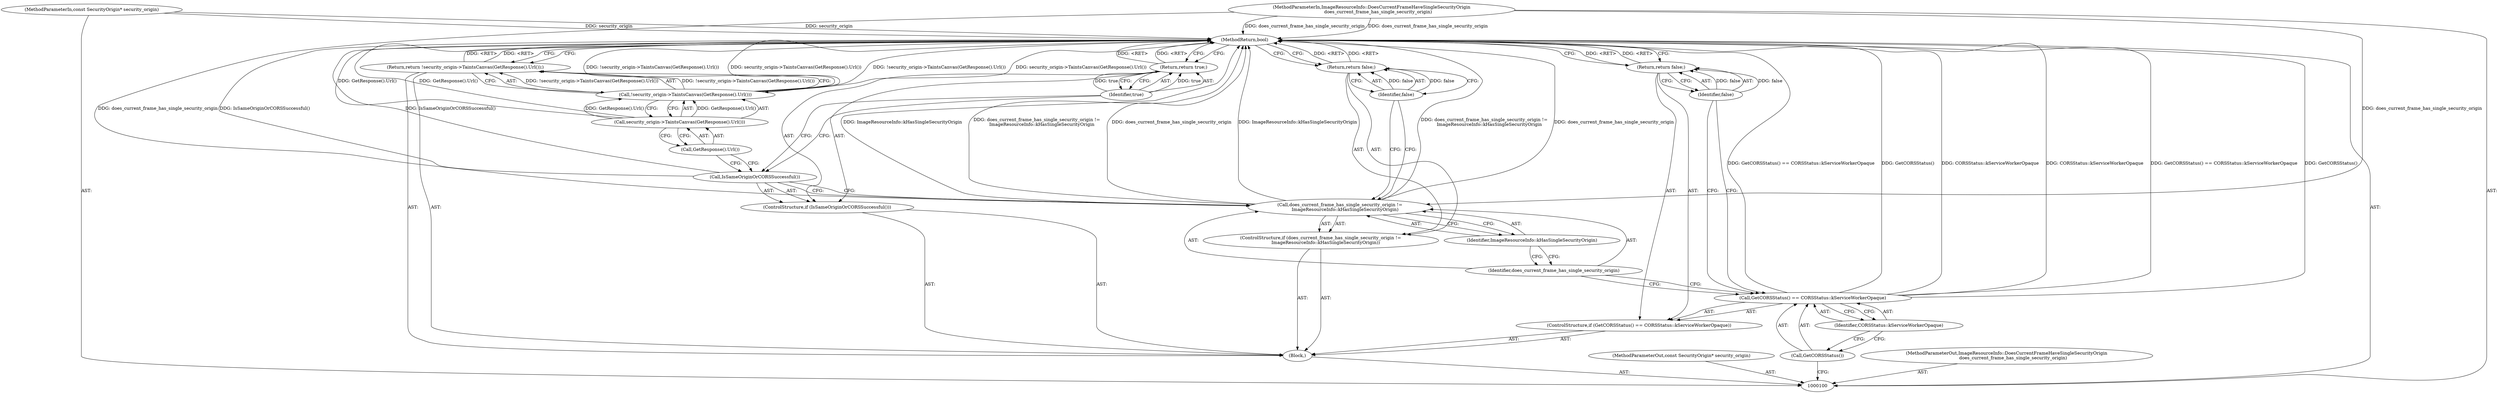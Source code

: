 digraph "1_Chrome_fad67a5b73639d7211b24fd9bdb242e82039b765_0" {
"1000124" [label="(MethodReturn,bool)"];
"1000115" [label="(Identifier,false)"];
"1000114" [label="(Return,return false;)"];
"1000116" [label="(ControlStructure,if (IsSameOriginOrCORSSuccessful()))"];
"1000117" [label="(Call,IsSameOriginOrCORSSuccessful())"];
"1000119" [label="(Identifier,true)"];
"1000118" [label="(Return,return true;)"];
"1000121" [label="(Call,!security_origin->TaintsCanvas(GetResponse().Url()))"];
"1000122" [label="(Call,security_origin->TaintsCanvas(GetResponse().Url()))"];
"1000120" [label="(Return,return !security_origin->TaintsCanvas(GetResponse().Url());)"];
"1000123" [label="(Call,GetResponse().Url())"];
"1000101" [label="(MethodParameterIn,const SecurityOrigin* security_origin)"];
"1000158" [label="(MethodParameterOut,const SecurityOrigin* security_origin)"];
"1000102" [label="(MethodParameterIn,ImageResourceInfo::DoesCurrentFrameHaveSingleSecurityOrigin\n         does_current_frame_has_single_security_origin)"];
"1000159" [label="(MethodParameterOut,ImageResourceInfo::DoesCurrentFrameHaveSingleSecurityOrigin\n         does_current_frame_has_single_security_origin)"];
"1000103" [label="(Block,)"];
"1000104" [label="(ControlStructure,if (GetCORSStatus() == CORSStatus::kServiceWorkerOpaque))"];
"1000107" [label="(Identifier,CORSStatus::kServiceWorkerOpaque)"];
"1000105" [label="(Call,GetCORSStatus() == CORSStatus::kServiceWorkerOpaque)"];
"1000106" [label="(Call,GetCORSStatus())"];
"1000109" [label="(Identifier,false)"];
"1000108" [label="(Return,return false;)"];
"1000110" [label="(ControlStructure,if (does_current_frame_has_single_security_origin !=\n       ImageResourceInfo::kHasSingleSecurityOrigin))"];
"1000111" [label="(Call,does_current_frame_has_single_security_origin !=\n       ImageResourceInfo::kHasSingleSecurityOrigin)"];
"1000112" [label="(Identifier,does_current_frame_has_single_security_origin)"];
"1000113" [label="(Identifier,ImageResourceInfo::kHasSingleSecurityOrigin)"];
"1000124" -> "1000100"  [label="AST: "];
"1000124" -> "1000108"  [label="CFG: "];
"1000124" -> "1000114"  [label="CFG: "];
"1000124" -> "1000118"  [label="CFG: "];
"1000124" -> "1000120"  [label="CFG: "];
"1000117" -> "1000124"  [label="DDG: IsSameOriginOrCORSSuccessful()"];
"1000105" -> "1000124"  [label="DDG: CORSStatus::kServiceWorkerOpaque"];
"1000105" -> "1000124"  [label="DDG: GetCORSStatus() == CORSStatus::kServiceWorkerOpaque"];
"1000105" -> "1000124"  [label="DDG: GetCORSStatus()"];
"1000122" -> "1000124"  [label="DDG: GetResponse().Url()"];
"1000121" -> "1000124"  [label="DDG: !security_origin->TaintsCanvas(GetResponse().Url())"];
"1000121" -> "1000124"  [label="DDG: security_origin->TaintsCanvas(GetResponse().Url())"];
"1000111" -> "1000124"  [label="DDG: does_current_frame_has_single_security_origin !=\n       ImageResourceInfo::kHasSingleSecurityOrigin"];
"1000111" -> "1000124"  [label="DDG: does_current_frame_has_single_security_origin"];
"1000111" -> "1000124"  [label="DDG: ImageResourceInfo::kHasSingleSecurityOrigin"];
"1000102" -> "1000124"  [label="DDG: does_current_frame_has_single_security_origin"];
"1000101" -> "1000124"  [label="DDG: security_origin"];
"1000118" -> "1000124"  [label="DDG: <RET>"];
"1000108" -> "1000124"  [label="DDG: <RET>"];
"1000120" -> "1000124"  [label="DDG: <RET>"];
"1000114" -> "1000124"  [label="DDG: <RET>"];
"1000115" -> "1000114"  [label="AST: "];
"1000115" -> "1000111"  [label="CFG: "];
"1000114" -> "1000115"  [label="CFG: "];
"1000115" -> "1000114"  [label="DDG: false"];
"1000114" -> "1000110"  [label="AST: "];
"1000114" -> "1000115"  [label="CFG: "];
"1000115" -> "1000114"  [label="AST: "];
"1000124" -> "1000114"  [label="CFG: "];
"1000114" -> "1000124"  [label="DDG: <RET>"];
"1000115" -> "1000114"  [label="DDG: false"];
"1000116" -> "1000103"  [label="AST: "];
"1000117" -> "1000116"  [label="AST: "];
"1000118" -> "1000116"  [label="AST: "];
"1000117" -> "1000116"  [label="AST: "];
"1000117" -> "1000111"  [label="CFG: "];
"1000119" -> "1000117"  [label="CFG: "];
"1000123" -> "1000117"  [label="CFG: "];
"1000117" -> "1000124"  [label="DDG: IsSameOriginOrCORSSuccessful()"];
"1000119" -> "1000118"  [label="AST: "];
"1000119" -> "1000117"  [label="CFG: "];
"1000118" -> "1000119"  [label="CFG: "];
"1000119" -> "1000118"  [label="DDG: true"];
"1000118" -> "1000116"  [label="AST: "];
"1000118" -> "1000119"  [label="CFG: "];
"1000119" -> "1000118"  [label="AST: "];
"1000124" -> "1000118"  [label="CFG: "];
"1000118" -> "1000124"  [label="DDG: <RET>"];
"1000119" -> "1000118"  [label="DDG: true"];
"1000121" -> "1000120"  [label="AST: "];
"1000121" -> "1000122"  [label="CFG: "];
"1000122" -> "1000121"  [label="AST: "];
"1000120" -> "1000121"  [label="CFG: "];
"1000121" -> "1000124"  [label="DDG: !security_origin->TaintsCanvas(GetResponse().Url())"];
"1000121" -> "1000124"  [label="DDG: security_origin->TaintsCanvas(GetResponse().Url())"];
"1000121" -> "1000120"  [label="DDG: !security_origin->TaintsCanvas(GetResponse().Url())"];
"1000122" -> "1000121"  [label="DDG: GetResponse().Url()"];
"1000122" -> "1000121"  [label="AST: "];
"1000122" -> "1000123"  [label="CFG: "];
"1000123" -> "1000122"  [label="AST: "];
"1000121" -> "1000122"  [label="CFG: "];
"1000122" -> "1000124"  [label="DDG: GetResponse().Url()"];
"1000122" -> "1000121"  [label="DDG: GetResponse().Url()"];
"1000120" -> "1000103"  [label="AST: "];
"1000120" -> "1000121"  [label="CFG: "];
"1000121" -> "1000120"  [label="AST: "];
"1000124" -> "1000120"  [label="CFG: "];
"1000120" -> "1000124"  [label="DDG: <RET>"];
"1000121" -> "1000120"  [label="DDG: !security_origin->TaintsCanvas(GetResponse().Url())"];
"1000123" -> "1000122"  [label="AST: "];
"1000123" -> "1000117"  [label="CFG: "];
"1000122" -> "1000123"  [label="CFG: "];
"1000101" -> "1000100"  [label="AST: "];
"1000101" -> "1000124"  [label="DDG: security_origin"];
"1000158" -> "1000100"  [label="AST: "];
"1000102" -> "1000100"  [label="AST: "];
"1000102" -> "1000124"  [label="DDG: does_current_frame_has_single_security_origin"];
"1000102" -> "1000111"  [label="DDG: does_current_frame_has_single_security_origin"];
"1000159" -> "1000100"  [label="AST: "];
"1000103" -> "1000100"  [label="AST: "];
"1000104" -> "1000103"  [label="AST: "];
"1000110" -> "1000103"  [label="AST: "];
"1000116" -> "1000103"  [label="AST: "];
"1000120" -> "1000103"  [label="AST: "];
"1000104" -> "1000103"  [label="AST: "];
"1000105" -> "1000104"  [label="AST: "];
"1000108" -> "1000104"  [label="AST: "];
"1000107" -> "1000105"  [label="AST: "];
"1000107" -> "1000106"  [label="CFG: "];
"1000105" -> "1000107"  [label="CFG: "];
"1000105" -> "1000104"  [label="AST: "];
"1000105" -> "1000107"  [label="CFG: "];
"1000106" -> "1000105"  [label="AST: "];
"1000107" -> "1000105"  [label="AST: "];
"1000109" -> "1000105"  [label="CFG: "];
"1000112" -> "1000105"  [label="CFG: "];
"1000105" -> "1000124"  [label="DDG: CORSStatus::kServiceWorkerOpaque"];
"1000105" -> "1000124"  [label="DDG: GetCORSStatus() == CORSStatus::kServiceWorkerOpaque"];
"1000105" -> "1000124"  [label="DDG: GetCORSStatus()"];
"1000106" -> "1000105"  [label="AST: "];
"1000106" -> "1000100"  [label="CFG: "];
"1000107" -> "1000106"  [label="CFG: "];
"1000109" -> "1000108"  [label="AST: "];
"1000109" -> "1000105"  [label="CFG: "];
"1000108" -> "1000109"  [label="CFG: "];
"1000109" -> "1000108"  [label="DDG: false"];
"1000108" -> "1000104"  [label="AST: "];
"1000108" -> "1000109"  [label="CFG: "];
"1000109" -> "1000108"  [label="AST: "];
"1000124" -> "1000108"  [label="CFG: "];
"1000108" -> "1000124"  [label="DDG: <RET>"];
"1000109" -> "1000108"  [label="DDG: false"];
"1000110" -> "1000103"  [label="AST: "];
"1000111" -> "1000110"  [label="AST: "];
"1000114" -> "1000110"  [label="AST: "];
"1000111" -> "1000110"  [label="AST: "];
"1000111" -> "1000113"  [label="CFG: "];
"1000112" -> "1000111"  [label="AST: "];
"1000113" -> "1000111"  [label="AST: "];
"1000115" -> "1000111"  [label="CFG: "];
"1000117" -> "1000111"  [label="CFG: "];
"1000111" -> "1000124"  [label="DDG: does_current_frame_has_single_security_origin !=\n       ImageResourceInfo::kHasSingleSecurityOrigin"];
"1000111" -> "1000124"  [label="DDG: does_current_frame_has_single_security_origin"];
"1000111" -> "1000124"  [label="DDG: ImageResourceInfo::kHasSingleSecurityOrigin"];
"1000102" -> "1000111"  [label="DDG: does_current_frame_has_single_security_origin"];
"1000112" -> "1000111"  [label="AST: "];
"1000112" -> "1000105"  [label="CFG: "];
"1000113" -> "1000112"  [label="CFG: "];
"1000113" -> "1000111"  [label="AST: "];
"1000113" -> "1000112"  [label="CFG: "];
"1000111" -> "1000113"  [label="CFG: "];
}

